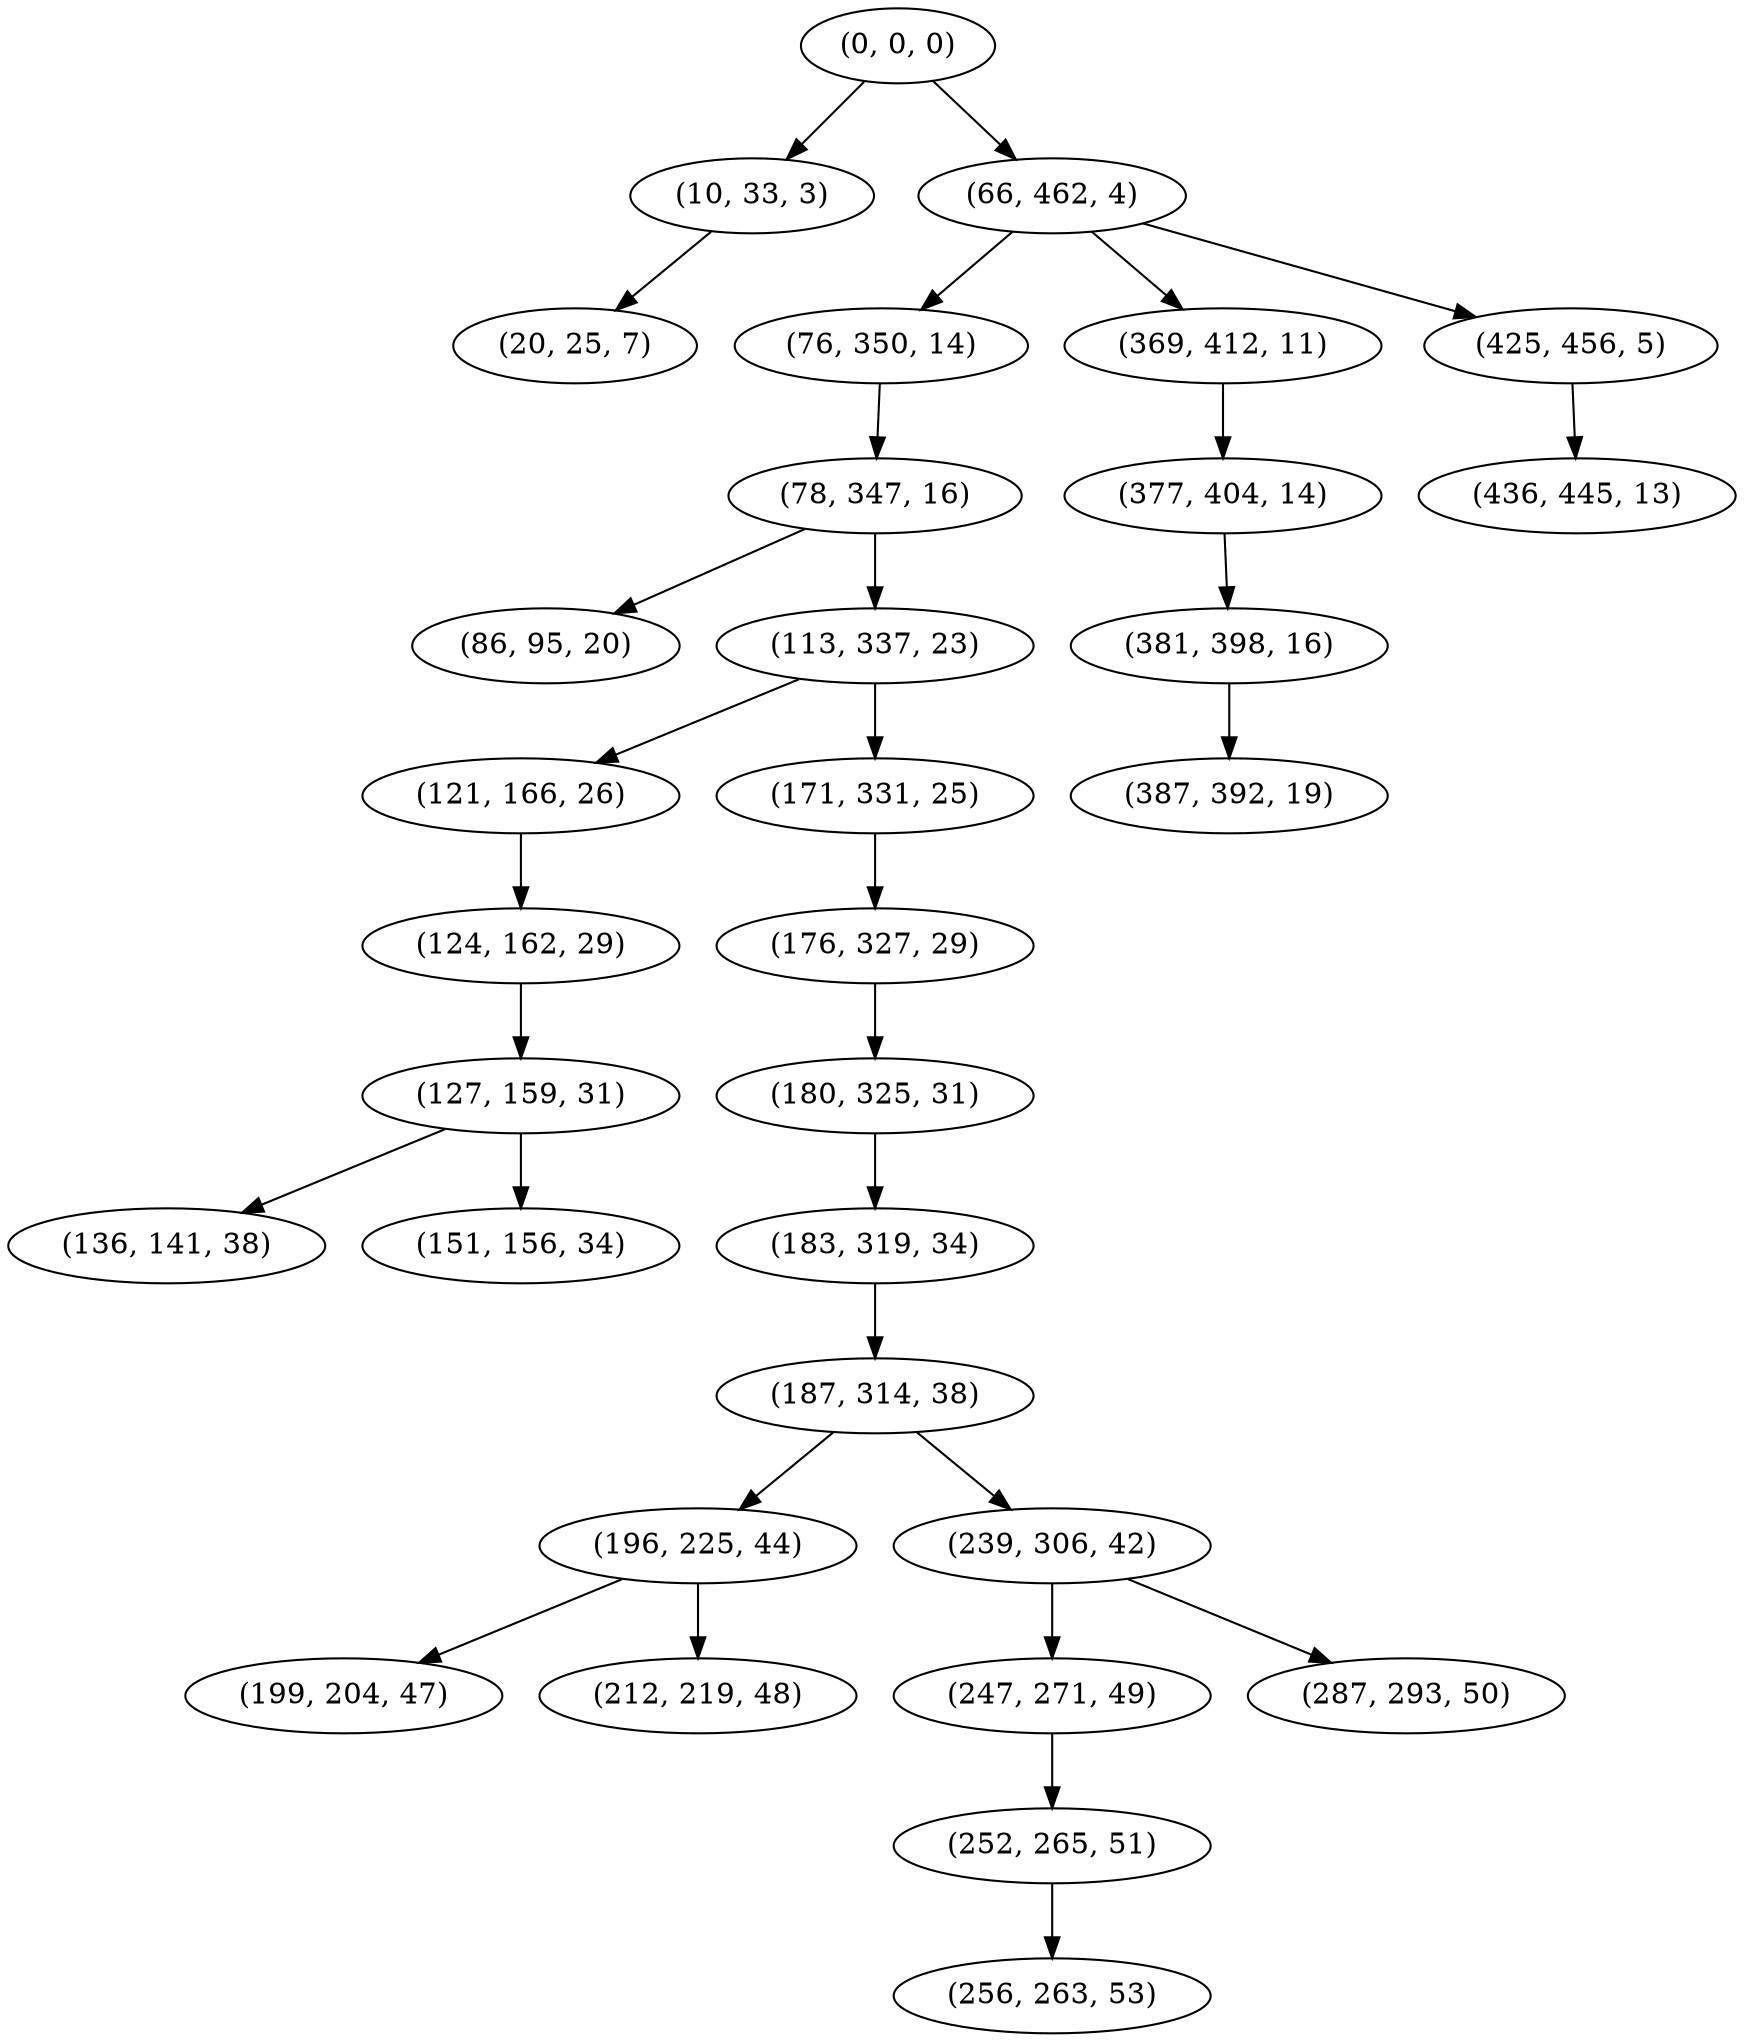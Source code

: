 digraph tree {
    "(0, 0, 0)";
    "(10, 33, 3)";
    "(20, 25, 7)";
    "(66, 462, 4)";
    "(76, 350, 14)";
    "(78, 347, 16)";
    "(86, 95, 20)";
    "(113, 337, 23)";
    "(121, 166, 26)";
    "(124, 162, 29)";
    "(127, 159, 31)";
    "(136, 141, 38)";
    "(151, 156, 34)";
    "(171, 331, 25)";
    "(176, 327, 29)";
    "(180, 325, 31)";
    "(183, 319, 34)";
    "(187, 314, 38)";
    "(196, 225, 44)";
    "(199, 204, 47)";
    "(212, 219, 48)";
    "(239, 306, 42)";
    "(247, 271, 49)";
    "(252, 265, 51)";
    "(256, 263, 53)";
    "(287, 293, 50)";
    "(369, 412, 11)";
    "(377, 404, 14)";
    "(381, 398, 16)";
    "(387, 392, 19)";
    "(425, 456, 5)";
    "(436, 445, 13)";
    "(0, 0, 0)" -> "(10, 33, 3)";
    "(0, 0, 0)" -> "(66, 462, 4)";
    "(10, 33, 3)" -> "(20, 25, 7)";
    "(66, 462, 4)" -> "(76, 350, 14)";
    "(66, 462, 4)" -> "(369, 412, 11)";
    "(66, 462, 4)" -> "(425, 456, 5)";
    "(76, 350, 14)" -> "(78, 347, 16)";
    "(78, 347, 16)" -> "(86, 95, 20)";
    "(78, 347, 16)" -> "(113, 337, 23)";
    "(113, 337, 23)" -> "(121, 166, 26)";
    "(113, 337, 23)" -> "(171, 331, 25)";
    "(121, 166, 26)" -> "(124, 162, 29)";
    "(124, 162, 29)" -> "(127, 159, 31)";
    "(127, 159, 31)" -> "(136, 141, 38)";
    "(127, 159, 31)" -> "(151, 156, 34)";
    "(171, 331, 25)" -> "(176, 327, 29)";
    "(176, 327, 29)" -> "(180, 325, 31)";
    "(180, 325, 31)" -> "(183, 319, 34)";
    "(183, 319, 34)" -> "(187, 314, 38)";
    "(187, 314, 38)" -> "(196, 225, 44)";
    "(187, 314, 38)" -> "(239, 306, 42)";
    "(196, 225, 44)" -> "(199, 204, 47)";
    "(196, 225, 44)" -> "(212, 219, 48)";
    "(239, 306, 42)" -> "(247, 271, 49)";
    "(239, 306, 42)" -> "(287, 293, 50)";
    "(247, 271, 49)" -> "(252, 265, 51)";
    "(252, 265, 51)" -> "(256, 263, 53)";
    "(369, 412, 11)" -> "(377, 404, 14)";
    "(377, 404, 14)" -> "(381, 398, 16)";
    "(381, 398, 16)" -> "(387, 392, 19)";
    "(425, 456, 5)" -> "(436, 445, 13)";
}
